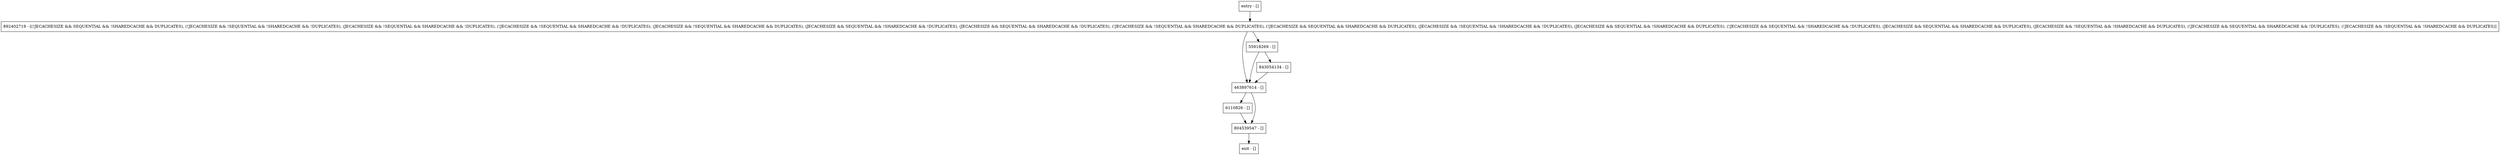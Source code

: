 digraph getEntryInMemorySize {
node [shape=record];
892402719 [label="892402719 - [(!JECACHESIZE && SEQUENTIAL && !SHAREDCACHE && DUPLICATES), (!JECACHESIZE && !SEQUENTIAL && !SHAREDCACHE && !DUPLICATES), (JECACHESIZE && !SEQUENTIAL && SHAREDCACHE && !DUPLICATES), (!JECACHESIZE && !SEQUENTIAL && SHAREDCACHE && !DUPLICATES), (JECACHESIZE && !SEQUENTIAL && SHAREDCACHE && DUPLICATES), (JECACHESIZE && SEQUENTIAL && !SHAREDCACHE && !DUPLICATES), (JECACHESIZE && SEQUENTIAL && SHAREDCACHE && !DUPLICATES), (!JECACHESIZE && !SEQUENTIAL && SHAREDCACHE && DUPLICATES), (!JECACHESIZE && SEQUENTIAL && SHAREDCACHE && DUPLICATES), (JECACHESIZE && !SEQUENTIAL && !SHAREDCACHE && !DUPLICATES), (JECACHESIZE && SEQUENTIAL && !SHAREDCACHE && DUPLICATES), (!JECACHESIZE && SEQUENTIAL && !SHAREDCACHE && !DUPLICATES), (JECACHESIZE && SEQUENTIAL && SHAREDCACHE && DUPLICATES), (JECACHESIZE && !SEQUENTIAL && !SHAREDCACHE && DUPLICATES), (!JECACHESIZE && SEQUENTIAL && SHAREDCACHE && !DUPLICATES), (!JECACHESIZE && !SEQUENTIAL && !SHAREDCACHE && DUPLICATES)]"];
entry [label="entry - []"];
exit [label="exit - []"];
463897614 [label="463897614 - []"];
843054134 [label="843054134 - []"];
6110826 [label="6110826 - []"];
804539547 [label="804539547 - []"];
55918269 [label="55918269 - []"];
entry;
exit;
892402719 -> 463897614;
892402719 -> 55918269;
entry -> 892402719;
463897614 -> 6110826;
463897614 -> 804539547;
843054134 -> 463897614;
6110826 -> 804539547;
804539547 -> exit;
55918269 -> 463897614;
55918269 -> 843054134;
}

